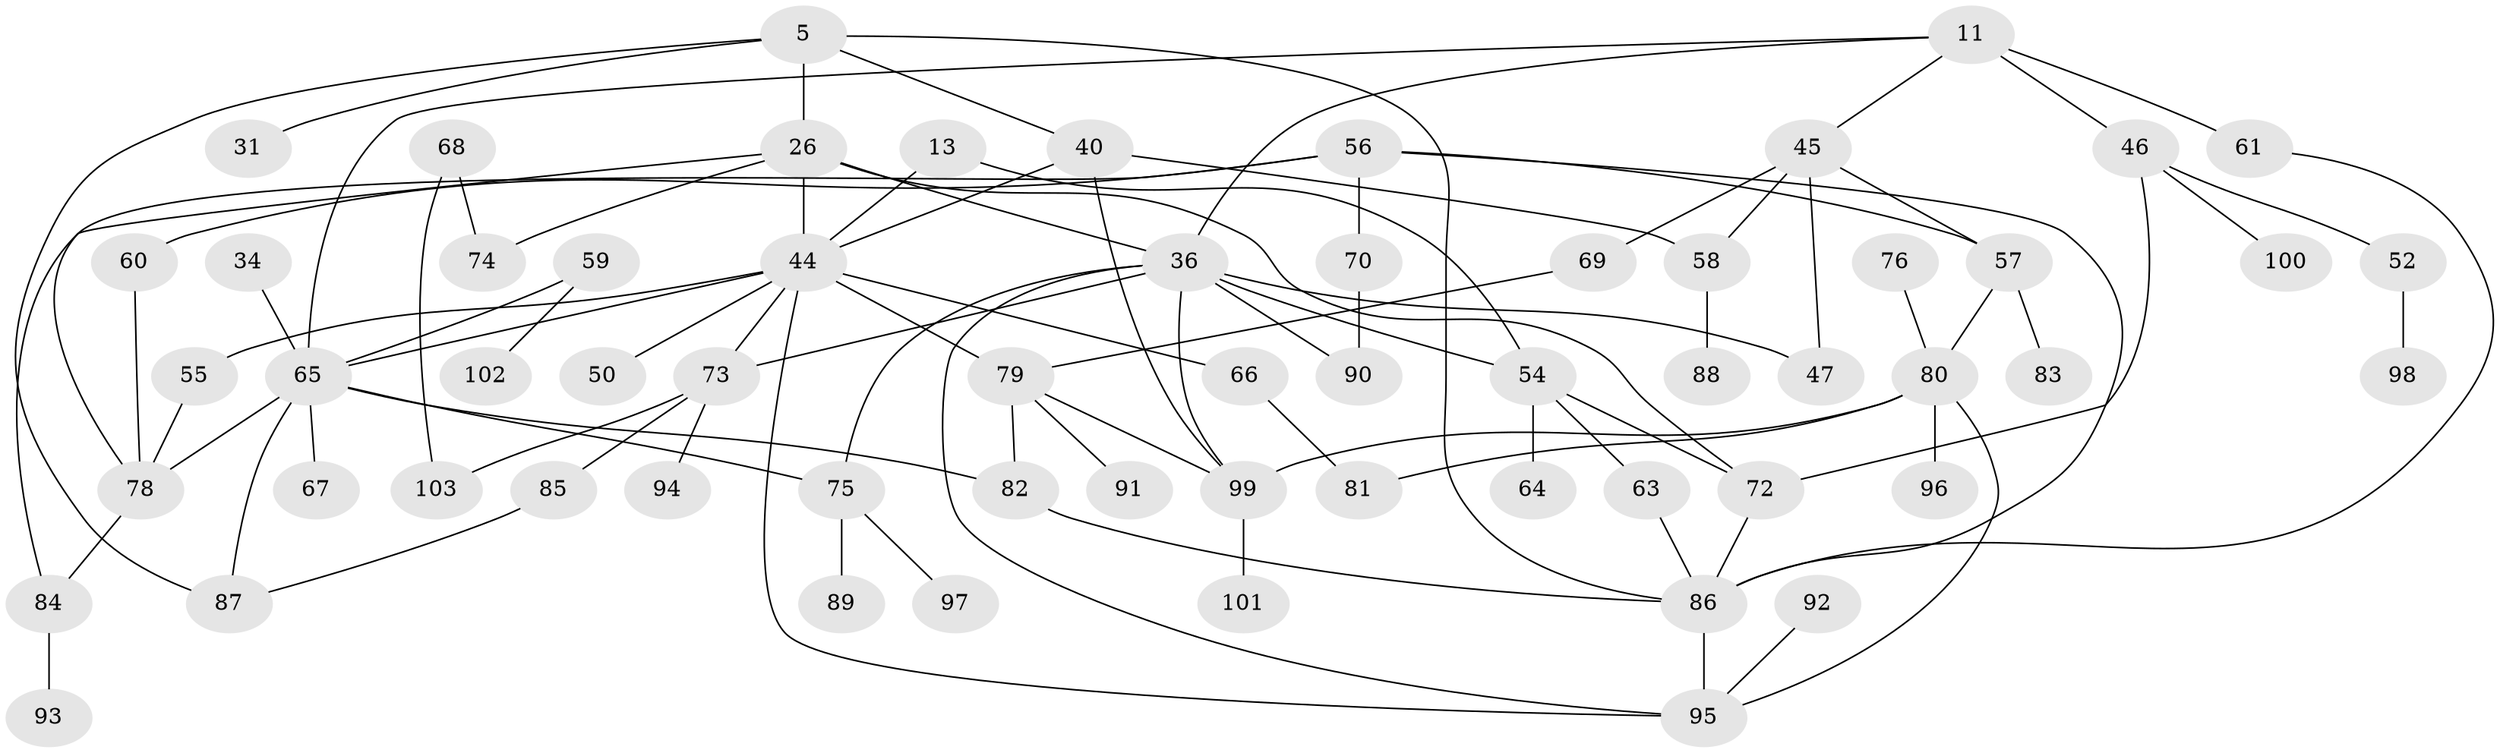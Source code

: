 // original degree distribution, {7: 0.019417475728155338, 4: 0.0970873786407767, 3: 0.2524271844660194, 5: 0.07766990291262135, 2: 0.2815533980582524, 6: 0.02912621359223301, 8: 0.009708737864077669, 1: 0.23300970873786409}
// Generated by graph-tools (version 1.1) at 2025/45/03/04/25 21:45:50]
// undirected, 61 vertices, 91 edges
graph export_dot {
graph [start="1"]
  node [color=gray90,style=filled];
  5;
  11;
  13;
  26 [super="+6"];
  31;
  34;
  36 [super="+21"];
  40 [super="+25"];
  44 [super="+3"];
  45 [super="+19"];
  46;
  47;
  50;
  52;
  54 [super="+49+48"];
  55;
  56 [super="+39"];
  57 [super="+41"];
  58;
  59;
  60;
  61 [super="+14"];
  63;
  64;
  65 [super="+51+37"];
  66;
  67;
  68;
  69;
  70;
  72 [super="+24+15"];
  73;
  74 [super="+4"];
  75;
  76;
  78 [super="+71"];
  79 [super="+7"];
  80 [super="+29"];
  81;
  82 [super="+35+43"];
  83;
  84;
  85;
  86 [super="+27+53+42"];
  87 [super="+62"];
  88;
  89;
  90;
  91;
  92;
  93;
  94;
  95 [super="+28+17"];
  96;
  97;
  98;
  99 [super="+38"];
  100;
  101;
  102;
  103 [super="+77"];
  5 -- 31;
  5 -- 26;
  5 -- 86;
  5 -- 87;
  5 -- 40;
  11 -- 46;
  11 -- 61 [weight=2];
  11 -- 36;
  11 -- 45;
  11 -- 65;
  13 -- 44;
  13 -- 54;
  26 -- 36 [weight=2];
  26 -- 74;
  26 -- 72;
  26 -- 78;
  26 -- 44 [weight=2];
  34 -- 65;
  36 -- 73;
  36 -- 90;
  36 -- 75;
  36 -- 47;
  36 -- 95;
  36 -- 99;
  36 -- 54;
  40 -- 99;
  40 -- 58;
  40 -- 44;
  44 -- 50;
  44 -- 55;
  44 -- 65 [weight=2];
  44 -- 66;
  44 -- 73;
  44 -- 79;
  44 -- 95;
  45 -- 47;
  45 -- 69;
  45 -- 57;
  45 -- 58;
  46 -- 52;
  46 -- 100;
  46 -- 72;
  52 -- 98;
  54 -- 64;
  54 -- 72;
  54 -- 63;
  55 -- 78;
  56 -- 60;
  56 -- 70;
  56 -- 84;
  56 -- 57;
  56 -- 86;
  57 -- 83;
  57 -- 80;
  58 -- 88;
  59 -- 102;
  59 -- 65;
  60 -- 78;
  61 -- 86;
  63 -- 86;
  65 -- 75;
  65 -- 67;
  65 -- 78 [weight=2];
  65 -- 82;
  65 -- 87;
  66 -- 81;
  68 -- 103;
  68 -- 74;
  69 -- 79;
  70 -- 90;
  72 -- 86 [weight=2];
  73 -- 85;
  73 -- 94;
  73 -- 103 [weight=2];
  75 -- 89;
  75 -- 97;
  76 -- 80;
  78 -- 84;
  79 -- 99;
  79 -- 91;
  79 -- 82;
  80 -- 96;
  80 -- 81;
  80 -- 99;
  80 -- 95;
  82 -- 86;
  84 -- 93;
  85 -- 87;
  86 -- 95;
  92 -- 95;
  99 -- 101;
}
